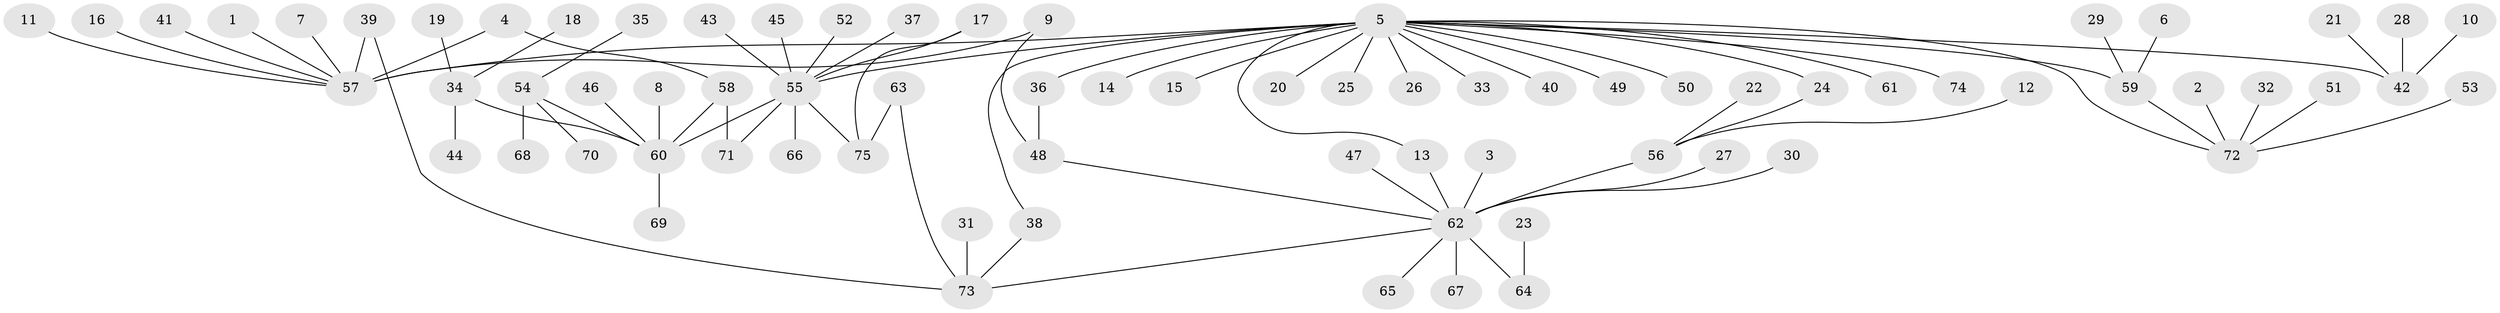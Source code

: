// original degree distribution, {10: 0.006711409395973154, 17: 0.006711409395973154, 3: 0.10067114093959731, 12: 0.006711409395973154, 13: 0.006711409395973154, 1: 0.5973154362416108, 5: 0.026845637583892617, 2: 0.174496644295302, 4: 0.03355704697986577, 8: 0.006711409395973154, 14: 0.006711409395973154, 6: 0.026845637583892617}
// Generated by graph-tools (version 1.1) at 2025/25/03/09/25 03:25:57]
// undirected, 75 vertices, 84 edges
graph export_dot {
graph [start="1"]
  node [color=gray90,style=filled];
  1;
  2;
  3;
  4;
  5;
  6;
  7;
  8;
  9;
  10;
  11;
  12;
  13;
  14;
  15;
  16;
  17;
  18;
  19;
  20;
  21;
  22;
  23;
  24;
  25;
  26;
  27;
  28;
  29;
  30;
  31;
  32;
  33;
  34;
  35;
  36;
  37;
  38;
  39;
  40;
  41;
  42;
  43;
  44;
  45;
  46;
  47;
  48;
  49;
  50;
  51;
  52;
  53;
  54;
  55;
  56;
  57;
  58;
  59;
  60;
  61;
  62;
  63;
  64;
  65;
  66;
  67;
  68;
  69;
  70;
  71;
  72;
  73;
  74;
  75;
  1 -- 57 [weight=1.0];
  2 -- 72 [weight=1.0];
  3 -- 62 [weight=1.0];
  4 -- 57 [weight=1.0];
  4 -- 58 [weight=1.0];
  5 -- 13 [weight=1.0];
  5 -- 14 [weight=1.0];
  5 -- 15 [weight=1.0];
  5 -- 20 [weight=1.0];
  5 -- 24 [weight=1.0];
  5 -- 25 [weight=1.0];
  5 -- 26 [weight=1.0];
  5 -- 33 [weight=1.0];
  5 -- 36 [weight=1.0];
  5 -- 38 [weight=1.0];
  5 -- 40 [weight=1.0];
  5 -- 42 [weight=1.0];
  5 -- 49 [weight=1.0];
  5 -- 50 [weight=1.0];
  5 -- 55 [weight=1.0];
  5 -- 57 [weight=3.0];
  5 -- 59 [weight=1.0];
  5 -- 61 [weight=1.0];
  5 -- 72 [weight=1.0];
  5 -- 74 [weight=1.0];
  6 -- 59 [weight=1.0];
  7 -- 57 [weight=1.0];
  8 -- 60 [weight=1.0];
  9 -- 48 [weight=1.0];
  9 -- 57 [weight=1.0];
  10 -- 42 [weight=1.0];
  11 -- 57 [weight=1.0];
  12 -- 56 [weight=1.0];
  13 -- 62 [weight=1.0];
  16 -- 57 [weight=1.0];
  17 -- 55 [weight=1.0];
  17 -- 75 [weight=1.0];
  18 -- 34 [weight=1.0];
  19 -- 34 [weight=1.0];
  21 -- 42 [weight=1.0];
  22 -- 56 [weight=1.0];
  23 -- 64 [weight=1.0];
  24 -- 56 [weight=1.0];
  27 -- 62 [weight=1.0];
  28 -- 42 [weight=1.0];
  29 -- 59 [weight=1.0];
  30 -- 62 [weight=1.0];
  31 -- 73 [weight=1.0];
  32 -- 72 [weight=1.0];
  34 -- 44 [weight=1.0];
  34 -- 60 [weight=1.0];
  35 -- 54 [weight=1.0];
  36 -- 48 [weight=1.0];
  37 -- 55 [weight=1.0];
  38 -- 73 [weight=1.0];
  39 -- 57 [weight=1.0];
  39 -- 73 [weight=1.0];
  41 -- 57 [weight=1.0];
  43 -- 55 [weight=1.0];
  45 -- 55 [weight=1.0];
  46 -- 60 [weight=1.0];
  47 -- 62 [weight=1.0];
  48 -- 62 [weight=1.0];
  51 -- 72 [weight=1.0];
  52 -- 55 [weight=1.0];
  53 -- 72 [weight=1.0];
  54 -- 60 [weight=1.0];
  54 -- 68 [weight=1.0];
  54 -- 70 [weight=1.0];
  55 -- 60 [weight=1.0];
  55 -- 66 [weight=1.0];
  55 -- 71 [weight=1.0];
  55 -- 75 [weight=1.0];
  56 -- 62 [weight=1.0];
  58 -- 60 [weight=1.0];
  58 -- 71 [weight=1.0];
  59 -- 72 [weight=1.0];
  60 -- 69 [weight=1.0];
  62 -- 64 [weight=1.0];
  62 -- 65 [weight=1.0];
  62 -- 67 [weight=1.0];
  62 -- 73 [weight=1.0];
  63 -- 73 [weight=1.0];
  63 -- 75 [weight=1.0];
}
